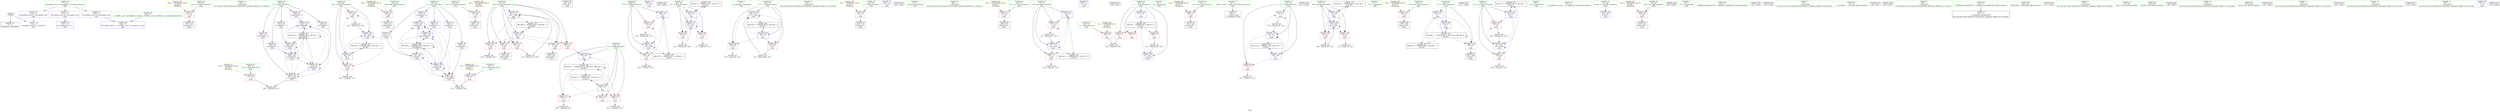 digraph "SVFG" {
	label="SVFG";

	Node0x557f39b95630 [shape=record,color=grey,label="{NodeID: 0\nNullPtr}"];
	Node0x557f39b95630 -> Node0x557f39b94be0[style=solid];
	Node0x557f39b95630 -> Node0x557f39bbb530[style=solid];
	Node0x557f39bb5b70 [shape=record,color=red,label="{NodeID: 97\n134\<--67\n\<--x10\nmain\n}"];
	Node0x557f39bb5b70 -> Node0x557f39bb6be0[style=solid];
	Node0x557f39b95b10 [shape=record,color=green,label="{NodeID: 14\n239\<--1\n\<--dummyObj\nCan only get source location for instruction, argument, global var or function.}"];
	Node0x557f39bd5920 [shape=record,color=yellow,style=double,label="{NodeID: 277\n10V_1 = ENCHI(MR_10V_0)\npts\{56 \}\nFun[main]}"];
	Node0x557f39bd5920 -> Node0x557f39bb8630[style=dashed];
	Node0x557f39bb66d0 [shape=record,color=red,label="{NodeID: 111\n217\<--85\n\<--i62\nmain\n}"];
	Node0x557f39bb66d0 -> Node0x557f39bc0d40[style=solid];
	Node0x557f39b97240 [shape=record,color=green,label="{NodeID: 28\n55\<--56\nr2\<--r2_field_insensitive\nmain\n}"];
	Node0x557f39b97240 -> Node0x557f39bb8630[style=solid];
	Node0x557f39bd6560 [shape=record,color=yellow,style=double,label="{NodeID: 291\n38V_1 = ENCHI(MR_38V_0)\npts\{88 \}\nFun[main]}"];
	Node0x557f39bd6560 -> Node0x557f39bb67a0[style=dashed];
	Node0x557f39bbb1f0 [shape=record,color=red,label="{NodeID: 125\n249\<--248\n\<--arrayidx89\nmain\n}"];
	Node0x557f39bbb1f0 -> Node0x557f39bc1940[style=solid];
	Node0x557f39b97da0 [shape=record,color=green,label="{NodeID: 42\n83\<--84\nx55\<--x55_field_insensitive\nmain\n}"];
	Node0x557f39b97da0 -> Node0x557f39bb6530[style=solid];
	Node0x557f39bc17c0 [shape=record,color=grey,label="{NodeID: 222\n243 = cmp(242, 244, )\n}"];
	Node0x557f39bbbd50 [shape=record,color=blue,label="{NodeID: 139\n152\<--154\narrayidx24\<--\nmain\n}"];
	Node0x557f39bbbd50 -> Node0x557f39bbb1f0[style=dashed];
	Node0x557f39bbbd50 -> Node0x557f39bbbd50[style=dashed];
	Node0x557f39bbbd50 -> Node0x557f39bbbfc0[style=dashed];
	Node0x557f39bbbd50 -> Node0x557f39bd0a60[style=dashed];
	Node0x557f39bb6ac0 [shape=record,color=black,label="{NodeID: 56\n46\<--100\nmain_ret\<--\nmain\n}"];
	Node0x557f39bbc8b0 [shape=record,color=blue,label="{NodeID: 153\n89\<--100\ni73\<--\nmain\n}"];
	Node0x557f39bbc8b0 -> Node0x557f39bb6870[style=dashed];
	Node0x557f39bbc8b0 -> Node0x557f39bb6940[style=dashed];
	Node0x557f39bbc8b0 -> Node0x557f39bbca50[style=dashed];
	Node0x557f39bbc8b0 -> Node0x557f39bcf660[style=dashed];
	Node0x557f39bb7520 [shape=record,color=purple,label="{NodeID: 70\n283\<--11\n\<--.str.1\nmain\n}"];
	Node0x557f39be6ef0 [shape=record,color=black,label="{NodeID: 333\n149 = PHI()\n}"];
	Node0x557f39bcd460 [shape=record,color=black,label="{NodeID: 250\nMR_16V_2 = PHI(MR_16V_4, MR_16V_1, )\npts\{66 \}\n}"];
	Node0x557f39bcd460 -> Node0x557f39bbba10[style=dashed];
	Node0x557f39bb8080 [shape=record,color=purple,label="{NodeID: 84\n229\<--59\narrayidx80\<--b\nmain\n}"];
	Node0x557f39bb8080 -> Node0x557f39bbc980[style=solid];
	Node0x557f39b967c0 [shape=record,color=green,label="{NodeID: 1\n7\<--1\n__dso_handle\<--dummyObj\nGlob }"];
	Node0x557f39bb5c40 [shape=record,color=red,label="{NodeID: 98\n146\<--69\n\<--i17\nmain\n}"];
	Node0x557f39bb5c40 -> Node0x557f39bc1f40[style=solid];
	Node0x557f39b95be0 [shape=record,color=green,label="{NodeID: 15\n244\<--1\n\<--dummyObj\nCan only get source location for instruction, argument, global var or function.}"];
	Node0x557f39bb67a0 [shape=record,color=red,label="{NodeID: 112\n212\<--87\n\<--x66\nmain\n}"];
	Node0x557f39bb67a0 -> Node0x557f39bb6f70[style=solid];
	Node0x557f39b97310 [shape=record,color=green,label="{NodeID: 29\n57\<--58\na\<--a_field_insensitive\nmain\n}"];
	Node0x557f39b97310 -> Node0x557f39bb7a00[style=solid];
	Node0x557f39b97310 -> Node0x557f39bb7ad0[style=solid];
	Node0x557f39b97310 -> Node0x557f39bb7ba0[style=solid];
	Node0x557f39b97310 -> Node0x557f39bb7c70[style=solid];
	Node0x557f39b97310 -> Node0x557f39bb7d40[style=solid];
	Node0x557f39bbb2c0 [shape=record,color=red,label="{NodeID: 126\n256\<--255\n\<--arrayidx92\nmain\n}"];
	Node0x557f39bbb2c0 -> Node0x557f39bc1c40[style=solid];
	Node0x557f39b97e70 [shape=record,color=green,label="{NodeID: 43\n85\<--86\ni62\<--i62_field_insensitive\nmain\n}"];
	Node0x557f39b97e70 -> Node0x557f39bb6600[style=solid];
	Node0x557f39b97e70 -> Node0x557f39bb66d0[style=solid];
	Node0x557f39b97e70 -> Node0x557f39bbc640[style=solid];
	Node0x557f39b97e70 -> Node0x557f39bbc7e0[style=solid];
	Node0x557f39bc1940 [shape=record,color=grey,label="{NodeID: 223\n251 = cmp(249, 250, )\n}"];
	Node0x557f39bbbe20 [shape=record,color=blue,label="{NodeID: 140\n69\<--157\ni17\<--inc26\nmain\n}"];
	Node0x557f39bbbe20 -> Node0x557f39bb5c40[style=dashed];
	Node0x557f39bbbe20 -> Node0x557f39bb5d10[style=dashed];
	Node0x557f39bbbe20 -> Node0x557f39bbbe20[style=dashed];
	Node0x557f39bbbe20 -> Node0x557f39bce170[style=dashed];
	Node0x557f39bb6b50 [shape=record,color=black,label="{NodeID: 57\n120\<--119\nidxprom\<--\nmain\n}"];
	Node0x557f39bbc980 [shape=record,color=blue,label="{NodeID: 154\n229\<--116\narrayidx80\<--\nmain\n}"];
	Node0x557f39bbc980 -> Node0x557f39bbb2c0[style=dashed];
	Node0x557f39bbc980 -> Node0x557f39bbc980[style=dashed];
	Node0x557f39bbc980 -> Node0x557f39bd0f60[style=dashed];
	Node0x557f39bb75f0 [shape=record,color=purple,label="{NodeID: 71\n291\<--13\n\<--.str.2\nmain\n}"];
	Node0x557f39be6ff0 [shape=record,color=black,label="{NodeID: 334\n181 = PHI()\n}"];
	Node0x557f39bce170 [shape=record,color=black,label="{NodeID: 251\nMR_20V_2 = PHI(MR_20V_4, MR_20V_1, )\npts\{70 \}\n}"];
	Node0x557f39bce170 -> Node0x557f39bbbc80[style=dashed];
	Node0x557f39bb8150 [shape=record,color=purple,label="{NodeID: 85\n255\<--59\narrayidx92\<--b\nmain\n}"];
	Node0x557f39bb8150 -> Node0x557f39bbb2c0[style=solid];
	Node0x557f39b96670 [shape=record,color=green,label="{NodeID: 2\n8\<--1\n_ZSt3cin\<--dummyObj\nGlob }"];
	Node0x557f39bb5d10 [shape=record,color=red,label="{NodeID: 99\n156\<--69\n\<--i17\nmain\n}"];
	Node0x557f39bb5d10 -> Node0x557f39bc1040[style=solid];
	Node0x557f39b95cb0 [shape=record,color=green,label="{NodeID: 16\n267\<--1\n\<--dummyObj\nCan only get source location for instruction, argument, global var or function.}"];
	Node0x557f39bd5ae0 [shape=record,color=yellow,style=double,label="{NodeID: 279\n14V_1 = ENCHI(MR_14V_0)\npts\{64 \}\nFun[main]}"];
	Node0x557f39bd5ae0 -> Node0x557f39bb88a0[style=dashed];
	Node0x557f39bb6870 [shape=record,color=red,label="{NodeID: 113\n223\<--89\n\<--i73\nmain\n}"];
	Node0x557f39bb6870 -> Node0x557f39bc1dc0[style=solid];
	Node0x557f39b973e0 [shape=record,color=green,label="{NodeID: 30\n59\<--60\nb\<--b_field_insensitive\nmain\n}"];
	Node0x557f39b973e0 -> Node0x557f39bb7e10[style=solid];
	Node0x557f39b973e0 -> Node0x557f39bb7ee0[style=solid];
	Node0x557f39b973e0 -> Node0x557f39bb7fb0[style=solid];
	Node0x557f39b973e0 -> Node0x557f39bb8080[style=solid];
	Node0x557f39b973e0 -> Node0x557f39bb8150[style=solid];
	Node0x557f39bd6720 [shape=record,color=yellow,style=double,label="{NodeID: 293\n42V_1 = ENCHI(MR_42V_0)\npts\{92 \}\nFun[main]}"];
	Node0x557f39bd6720 -> Node0x557f39bb6a10[style=dashed];
	Node0x557f39bbb390 [shape=record,color=blue,label="{NodeID: 127\n317\<--18\nllvm.global_ctors_0\<--\nGlob }"];
	Node0x557f39b97f40 [shape=record,color=green,label="{NodeID: 44\n87\<--88\nx66\<--x66_field_insensitive\nmain\n}"];
	Node0x557f39b97f40 -> Node0x557f39bb67a0[style=solid];
	Node0x557f39bc1ac0 [shape=record,color=grey,label="{NodeID: 224\n289 = cmp(288, 237, )\n}"];
	Node0x557f39bbbef0 [shape=record,color=blue,label="{NodeID: 141\n73\<--100\ni28\<--\nmain\n}"];
	Node0x557f39bbbef0 -> Node0x557f39bb5eb0[style=dashed];
	Node0x557f39bbbef0 -> Node0x557f39bb5f80[style=dashed];
	Node0x557f39bbbef0 -> Node0x557f39bbc090[style=dashed];
	Node0x557f39bbbef0 -> Node0x557f39bce260[style=dashed];
	Node0x557f39bb6be0 [shape=record,color=black,label="{NodeID: 58\n135\<--134\nidxprom12\<--\nmain\n}"];
	Node0x557f39bbca50 [shape=record,color=blue,label="{NodeID: 155\n89\<--233\ni73\<--inc82\nmain\n}"];
	Node0x557f39bbca50 -> Node0x557f39bb6870[style=dashed];
	Node0x557f39bbca50 -> Node0x557f39bb6940[style=dashed];
	Node0x557f39bbca50 -> Node0x557f39bbca50[style=dashed];
	Node0x557f39bbca50 -> Node0x557f39bcf660[style=dashed];
	Node0x557f39bb76c0 [shape=record,color=purple,label="{NodeID: 72\n295\<--15\n\<--.str.3\nmain\n}"];
	Node0x557f39be70f0 [shape=record,color=black,label="{NodeID: 335\n196 = PHI()\n}"];
	Node0x557f39bce260 [shape=record,color=black,label="{NodeID: 252\nMR_24V_2 = PHI(MR_24V_4, MR_24V_1, )\npts\{74 \}\n}"];
	Node0x557f39bce260 -> Node0x557f39bbbef0[style=dashed];
	Node0x557f39bb8220 [shape=record,color=red,label="{NodeID: 86\n108\<--49\n\<--_\nmain\n}"];
	Node0x557f39bb8220 -> Node0x557f39bc2240[style=solid];
	Node0x557f39b93530 [shape=record,color=green,label="{NodeID: 3\n9\<--1\n.str\<--dummyObj\nGlob }"];
	Node0x557f39bb5de0 [shape=record,color=red,label="{NodeID: 100\n150\<--71\n\<--x21\nmain\n}"];
	Node0x557f39bb5de0 -> Node0x557f39bb6c70[style=solid];
	Node0x557f39b95d80 [shape=record,color=green,label="{NodeID: 17\n4\<--6\n_ZStL8__ioinit\<--_ZStL8__ioinit_field_insensitive\nGlob }"];
	Node0x557f39b95d80 -> Node0x557f39bb7380[style=solid];
	Node0x557f39bb6940 [shape=record,color=red,label="{NodeID: 114\n232\<--89\n\<--i73\nmain\n}"];
	Node0x557f39bb6940 -> Node0x557f39bc0c40[style=solid];
	Node0x557f39b974b0 [shape=record,color=green,label="{NodeID: 31\n61\<--62\ni\<--i_field_insensitive\nmain\n}"];
	Node0x557f39b974b0 -> Node0x557f39bb8700[style=solid];
	Node0x557f39b974b0 -> Node0x557f39bb87d0[style=solid];
	Node0x557f39b974b0 -> Node0x557f39bbb7a0[style=solid];
	Node0x557f39b974b0 -> Node0x557f39bbb940[style=solid];
	Node0x557f39bbb460 [shape=record,color=blue,label="{NodeID: 128\n318\<--19\nllvm.global_ctors_1\<--_GLOBAL__sub_I_sevenkplus_0_0.cpp\nGlob }"];
	Node0x557f39b98010 [shape=record,color=green,label="{NodeID: 45\n89\<--90\ni73\<--i73_field_insensitive\nmain\n}"];
	Node0x557f39b98010 -> Node0x557f39bb6870[style=solid];
	Node0x557f39b98010 -> Node0x557f39bb6940[style=solid];
	Node0x557f39b98010 -> Node0x557f39bbc8b0[style=solid];
	Node0x557f39b98010 -> Node0x557f39bbca50[style=solid];
	Node0x557f39bc1c40 [shape=record,color=grey,label="{NodeID: 225\n258 = cmp(256, 257, )\n}"];
	Node0x557f39bbbfc0 [shape=record,color=blue,label="{NodeID: 142\n168\<--116\narrayidx35\<--\nmain\n}"];
	Node0x557f39bbbfc0 -> Node0x557f39bbb1f0[style=dashed];
	Node0x557f39bbbfc0 -> Node0x557f39bbbfc0[style=dashed];
	Node0x557f39bbbfc0 -> Node0x557f39bd0a60[style=dashed];
	Node0x557f39bb6c70 [shape=record,color=black,label="{NodeID: 59\n151\<--150\nidxprom23\<--\nmain\n}"];
	Node0x557f39bbcb20 [shape=record,color=blue,label="{NodeID: 156\n93\<--237\nu\<--\nmain\n}"];
	Node0x557f39bbcb20 -> Node0x557f39bbaaa0[style=dashed];
	Node0x557f39bbcb20 -> Node0x557f39bbab70[style=dashed];
	Node0x557f39bbcb20 -> Node0x557f39bbac40[style=dashed];
	Node0x557f39bbcb20 -> Node0x557f39bbcd90[style=dashed];
	Node0x557f39bbcb20 -> Node0x557f39bcc060[style=dashed];
	Node0x557f39bbcb20 -> Node0x557f39bcfb60[style=dashed];
	Node0x557f39bb7790 [shape=record,color=purple,label="{NodeID: 73\n317\<--17\nllvm.global_ctors_0\<--llvm.global_ctors\nGlob }"];
	Node0x557f39bb7790 -> Node0x557f39bbb390[style=solid];
	Node0x557f39be71f0 [shape=record,color=black,label="{NodeID: 336\n211 = PHI()\n}"];
	Node0x557f39bce760 [shape=record,color=black,label="{NodeID: 253\nMR_28V_2 = PHI(MR_28V_4, MR_28V_1, )\npts\{78 \}\n}"];
	Node0x557f39bce760 -> Node0x557f39bbc160[style=dashed];
	Node0x557f39bb82f0 [shape=record,color=red,label="{NodeID: 87\n107\<--51\n\<--__\nmain\n}"];
	Node0x557f39bb82f0 -> Node0x557f39bc2240[style=solid];
	Node0x557f39b94510 [shape=record,color=green,label="{NodeID: 4\n11\<--1\n.str.1\<--dummyObj\nGlob }"];
	Node0x557f39bb5eb0 [shape=record,color=red,label="{NodeID: 101\n162\<--73\n\<--i28\nmain\n}"];
	Node0x557f39bb5eb0 -> Node0x557f39bc29c0[style=solid];
	Node0x557f39b96a60 [shape=record,color=green,label="{NodeID: 18\n17\<--21\nllvm.global_ctors\<--llvm.global_ctors_field_insensitive\nGlob }"];
	Node0x557f39b96a60 -> Node0x557f39bb7790[style=solid];
	Node0x557f39b96a60 -> Node0x557f39bb7860[style=solid];
	Node0x557f39b96a60 -> Node0x557f39bb7930[style=solid];
	Node0x557f39bd5ca0 [shape=record,color=yellow,style=double,label="{NodeID: 281\n18V_1 = ENCHI(MR_18V_0)\npts\{68 \}\nFun[main]}"];
	Node0x557f39bd5ca0 -> Node0x557f39bb5b70[style=dashed];
	Node0x557f39bb6a10 [shape=record,color=red,label="{NodeID: 115\n227\<--91\n\<--x77\nmain\n}"];
	Node0x557f39bb6a10 -> Node0x557f39bb7040[style=solid];
	Node0x557f39b97580 [shape=record,color=green,label="{NodeID: 32\n63\<--64\nx\<--x_field_insensitive\nmain\n}"];
	Node0x557f39b97580 -> Node0x557f39bb88a0[style=solid];
	Node0x557f39bb96b0 [shape=record,color=grey,label="{NodeID: 212\n272 = Binary(271, 105, )\n}"];
	Node0x557f39bb96b0 -> Node0x557f39bbcf30[style=solid];
	Node0x557f39bbb530 [shape=record,color=blue, style = dotted,label="{NodeID: 129\n319\<--3\nllvm.global_ctors_2\<--dummyVal\nGlob }"];
	Node0x557f39b980e0 [shape=record,color=green,label="{NodeID: 46\n91\<--92\nx77\<--x77_field_insensitive\nmain\n}"];
	Node0x557f39b980e0 -> Node0x557f39bb6a10[style=solid];
	Node0x557f39bc1dc0 [shape=record,color=grey,label="{NodeID: 226\n224 = cmp(223, 116, )\n}"];
	Node0x557f39bbc090 [shape=record,color=blue,label="{NodeID: 143\n73\<--172\ni28\<--inc37\nmain\n}"];
	Node0x557f39bbc090 -> Node0x557f39bb5eb0[style=dashed];
	Node0x557f39bbc090 -> Node0x557f39bb5f80[style=dashed];
	Node0x557f39bbc090 -> Node0x557f39bbc090[style=dashed];
	Node0x557f39bbc090 -> Node0x557f39bce260[style=dashed];
	Node0x557f39bb6d00 [shape=record,color=black,label="{NodeID: 60\n167\<--166\nidxprom34\<--\nmain\n}"];
	Node0x557f39bbcbf0 [shape=record,color=blue,label="{NodeID: 157\n95\<--239\nF\<--\nmain\n}"];
	Node0x557f39bbcbf0 -> Node0x557f39bbad10[style=dashed];
	Node0x557f39bbcbf0 -> Node0x557f39bbce60[style=dashed];
	Node0x557f39bbcbf0 -> Node0x557f39bcc560[style=dashed];
	Node0x557f39bbcbf0 -> Node0x557f39bd0060[style=dashed];
	Node0x557f39bb7860 [shape=record,color=purple,label="{NodeID: 74\n318\<--17\nllvm.global_ctors_1\<--llvm.global_ctors\nGlob }"];
	Node0x557f39bb7860 -> Node0x557f39bbb460[style=solid];
	Node0x557f39be72f0 [shape=record,color=black,label="{NodeID: 337\n277 = PHI()\n}"];
	Node0x557f39bcec60 [shape=record,color=black,label="{NodeID: 254\nMR_32V_2 = PHI(MR_32V_4, MR_32V_1, )\npts\{82 \}\n}"];
	Node0x557f39bcec60 -> Node0x557f39bbc3d0[style=dashed];
	Node0x557f39bb83c0 [shape=record,color=red,label="{NodeID: 88\n275\<--51\n\<--__\nmain\n}"];
	Node0x557f39b951e0 [shape=record,color=green,label="{NodeID: 5\n13\<--1\n.str.2\<--dummyObj\nGlob }"];
	Node0x557f39bb5f80 [shape=record,color=red,label="{NodeID: 102\n171\<--73\n\<--i28\nmain\n}"];
	Node0x557f39bb5f80 -> Node0x557f39bc14c0[style=solid];
	Node0x557f39b96af0 [shape=record,color=green,label="{NodeID: 19\n22\<--23\n__cxx_global_var_init\<--__cxx_global_var_init_field_insensitive\n}"];
	Node0x557f39bbaaa0 [shape=record,color=red,label="{NodeID: 116\n260\<--93\n\<--u\nmain\n}"];
	Node0x557f39bbaaa0 -> Node0x557f39bc20c0[style=solid];
	Node0x557f39b97650 [shape=record,color=green,label="{NodeID: 33\n65\<--66\ni6\<--i6_field_insensitive\nmain\n}"];
	Node0x557f39b97650 -> Node0x557f39bb8970[style=solid];
	Node0x557f39b97650 -> Node0x557f39bb5aa0[style=solid];
	Node0x557f39b97650 -> Node0x557f39bbba10[style=solid];
	Node0x557f39b97650 -> Node0x557f39bbbbb0[style=solid];
	Node0x557f39bb9830 [shape=record,color=grey,label="{NodeID: 213\n141 = Binary(140, 105, )\n}"];
	Node0x557f39bb9830 -> Node0x557f39bbbbb0[style=solid];
	Node0x557f39bbb600 [shape=record,color=blue,label="{NodeID: 130\n47\<--100\nretval\<--\nmain\n}"];
	Node0x557f39b981b0 [shape=record,color=green,label="{NodeID: 47\n93\<--94\nu\<--u_field_insensitive\nmain\n}"];
	Node0x557f39b981b0 -> Node0x557f39bbaaa0[style=solid];
	Node0x557f39b981b0 -> Node0x557f39bbab70[style=solid];
	Node0x557f39b981b0 -> Node0x557f39bbac40[style=solid];
	Node0x557f39b981b0 -> Node0x557f39bbcb20[style=solid];
	Node0x557f39b981b0 -> Node0x557f39bbcd90[style=solid];
	Node0x557f39bc1f40 [shape=record,color=grey,label="{NodeID: 227\n147 = cmp(146, 116, )\n}"];
	Node0x557f39bbc160 [shape=record,color=blue,label="{NodeID: 144\n77\<--100\ni40\<--\nmain\n}"];
	Node0x557f39bbc160 -> Node0x557f39bb6120[style=dashed];
	Node0x557f39bbc160 -> Node0x557f39bb61f0[style=dashed];
	Node0x557f39bbc160 -> Node0x557f39bbc300[style=dashed];
	Node0x557f39bbc160 -> Node0x557f39bce760[style=dashed];
	Node0x557f39bb6dd0 [shape=record,color=black,label="{NodeID: 61\n183\<--182\nidxprom46\<--\nmain\n}"];
	Node0x557f39bbccc0 [shape=record,color=blue,label="{NodeID: 158\n97\<--105\ni84\<--\nmain\n}"];
	Node0x557f39bbccc0 -> Node0x557f39bbade0[style=dashed];
	Node0x557f39bbccc0 -> Node0x557f39bbaeb0[style=dashed];
	Node0x557f39bbccc0 -> Node0x557f39bbaf80[style=dashed];
	Node0x557f39bbccc0 -> Node0x557f39bbb050[style=dashed];
	Node0x557f39bbccc0 -> Node0x557f39bbb120[style=dashed];
	Node0x557f39bbccc0 -> Node0x557f39bbcf30[style=dashed];
	Node0x557f39bbccc0 -> Node0x557f39bd0560[style=dashed];
	Node0x557f39bb7930 [shape=record,color=purple,label="{NodeID: 75\n319\<--17\nllvm.global_ctors_2\<--llvm.global_ctors\nGlob }"];
	Node0x557f39bb7930 -> Node0x557f39bbb530[style=solid];
	Node0x557f39be73f0 [shape=record,color=black,label="{NodeID: 338\n284 = PHI()\n}"];
	Node0x557f39bcf160 [shape=record,color=black,label="{NodeID: 255\nMR_36V_2 = PHI(MR_36V_4, MR_36V_1, )\npts\{86 \}\n}"];
	Node0x557f39bcf160 -> Node0x557f39bbc640[style=dashed];
	Node0x557f39bb8490 [shape=record,color=red,label="{NodeID: 89\n300\<--51\n\<--__\nmain\n}"];
	Node0x557f39bb8490 -> Node0x557f39bc1640[style=solid];
	Node0x557f39b95270 [shape=record,color=green,label="{NodeID: 6\n15\<--1\n.str.3\<--dummyObj\nGlob }"];
	Node0x557f39bb6050 [shape=record,color=red,label="{NodeID: 103\n166\<--75\n\<--x32\nmain\n}"];
	Node0x557f39bb6050 -> Node0x557f39bb6d00[style=solid];
	Node0x557f39b96bc0 [shape=record,color=green,label="{NodeID: 20\n26\<--27\n_ZNSt8ios_base4InitC1Ev\<--_ZNSt8ios_base4InitC1Ev_field_insensitive\n}"];
	Node0x557f39bd5e60 [shape=record,color=yellow,style=double,label="{NodeID: 283\n22V_1 = ENCHI(MR_22V_0)\npts\{72 \}\nFun[main]}"];
	Node0x557f39bd5e60 -> Node0x557f39bb5de0[style=dashed];
	Node0x557f39bbab70 [shape=record,color=red,label="{NodeID: 117\n288\<--93\n\<--u\nmain\n}"];
	Node0x557f39bbab70 -> Node0x557f39bc1ac0[style=solid];
	Node0x557f39b97720 [shape=record,color=green,label="{NodeID: 34\n67\<--68\nx10\<--x10_field_insensitive\nmain\n}"];
	Node0x557f39b97720 -> Node0x557f39bb5b70[style=solid];
	Node0x557f39bc0c40 [shape=record,color=grey,label="{NodeID: 214\n233 = Binary(232, 105, )\n}"];
	Node0x557f39bc0c40 -> Node0x557f39bbca50[style=solid];
	Node0x557f39bbb6d0 [shape=record,color=blue,label="{NodeID: 131\n51\<--105\n__\<--\nmain\n}"];
	Node0x557f39bbb6d0 -> Node0x557f39bcca60[style=dashed];
	Node0x557f39b98280 [shape=record,color=green,label="{NodeID: 48\n95\<--96\nF\<--F_field_insensitive\nmain\n}"];
	Node0x557f39b98280 -> Node0x557f39bbad10[style=solid];
	Node0x557f39b98280 -> Node0x557f39bbcbf0[style=solid];
	Node0x557f39b98280 -> Node0x557f39bbce60[style=solid];
	Node0x557f39bc20c0 [shape=record,color=grey,label="{NodeID: 228\n261 = cmp(260, 237, )\n}"];
	Node0x557f39bbc230 [shape=record,color=blue,label="{NodeID: 145\n184\<--105\narrayidx47\<--\nmain\n}"];
	Node0x557f39bbc230 -> Node0x557f39bbb2c0[style=dashed];
	Node0x557f39bbc230 -> Node0x557f39bbc230[style=dashed];
	Node0x557f39bbc230 -> Node0x557f39bbc4a0[style=dashed];
	Node0x557f39bbc230 -> Node0x557f39bbc710[style=dashed];
	Node0x557f39bbc230 -> Node0x557f39bbc980[style=dashed];
	Node0x557f39bbc230 -> Node0x557f39bd0f60[style=dashed];
	Node0x557f39bb6ea0 [shape=record,color=black,label="{NodeID: 62\n198\<--197\nidxprom57\<--\nmain\n}"];
	Node0x557f39928840 [shape=record,color=black,label="{NodeID: 325\n101 = PHI()\n}"];
	Node0x557f39bbcd90 [shape=record,color=blue,label="{NodeID: 159\n93\<--263\nu\<--\nmain\n}"];
	Node0x557f39bbcd90 -> Node0x557f39bcc060[style=dashed];
	Node0x557f39bb7a00 [shape=record,color=purple,label="{NodeID: 76\n121\<--57\narrayidx\<--a\nmain\n}"];
	Node0x557f39bb7a00 -> Node0x557f39bbb870[style=solid];
	Node0x557f39be74f0 [shape=record,color=black,label="{NodeID: 339\n292 = PHI()\n}"];
	Node0x557f39bcf660 [shape=record,color=black,label="{NodeID: 256\nMR_40V_2 = PHI(MR_40V_4, MR_40V_1, )\npts\{90 \}\n}"];
	Node0x557f39bcf660 -> Node0x557f39bbc8b0[style=dashed];
	Node0x557f39bb8560 [shape=record,color=red,label="{NodeID: 90\n250\<--53\n\<--r1\nmain\n}"];
	Node0x557f39bb8560 -> Node0x557f39bc1940[style=solid];
	Node0x557f39b95340 [shape=record,color=green,label="{NodeID: 7\n18\<--1\n\<--dummyObj\nCan only get source location for instruction, argument, global var or function.}"];
	Node0x557f39bb6120 [shape=record,color=red,label="{NodeID: 104\n178\<--77\n\<--i40\nmain\n}"];
	Node0x557f39bb6120 -> Node0x557f39bc26c0[style=solid];
	Node0x557f39b96c90 [shape=record,color=green,label="{NodeID: 21\n32\<--33\n__cxa_atexit\<--__cxa_atexit_field_insensitive\n}"];
	Node0x557f39bbac40 [shape=record,color=red,label="{NodeID: 118\n294\<--93\n\<--u\nmain\n}"];
	Node0x557f39b977f0 [shape=record,color=green,label="{NodeID: 35\n69\<--70\ni17\<--i17_field_insensitive\nmain\n}"];
	Node0x557f39b977f0 -> Node0x557f39bb5c40[style=solid];
	Node0x557f39b977f0 -> Node0x557f39bb5d10[style=solid];
	Node0x557f39b977f0 -> Node0x557f39bbbc80[style=solid];
	Node0x557f39b977f0 -> Node0x557f39bbbe20[style=solid];
	Node0x557f39bc0d40 [shape=record,color=grey,label="{NodeID: 215\n218 = Binary(217, 105, )\n}"];
	Node0x557f39bc0d40 -> Node0x557f39bbc7e0[style=solid];
	Node0x557f39bbb7a0 [shape=record,color=blue,label="{NodeID: 132\n61\<--100\ni\<--\nmain\n}"];
	Node0x557f39bbb7a0 -> Node0x557f39bb8700[style=dashed];
	Node0x557f39bbb7a0 -> Node0x557f39bb87d0[style=dashed];
	Node0x557f39bbb7a0 -> Node0x557f39bbb940[style=dashed];
	Node0x557f39bbb7a0 -> Node0x557f39bccf60[style=dashed];
	Node0x557f39b98350 [shape=record,color=green,label="{NodeID: 49\n97\<--98\ni84\<--i84_field_insensitive\nmain\n}"];
	Node0x557f39b98350 -> Node0x557f39bbade0[style=solid];
	Node0x557f39b98350 -> Node0x557f39bbaeb0[style=solid];
	Node0x557f39b98350 -> Node0x557f39bbaf80[style=solid];
	Node0x557f39b98350 -> Node0x557f39bbb050[style=solid];
	Node0x557f39b98350 -> Node0x557f39bbb120[style=solid];
	Node0x557f39b98350 -> Node0x557f39bbccc0[style=solid];
	Node0x557f39b98350 -> Node0x557f39bbcf30[style=solid];
	Node0x557f39bc2240 [shape=record,color=grey,label="{NodeID: 229\n109 = cmp(107, 108, )\n}"];
	Node0x557f39bbc300 [shape=record,color=blue,label="{NodeID: 146\n77\<--188\ni40\<--inc49\nmain\n}"];
	Node0x557f39bbc300 -> Node0x557f39bb6120[style=dashed];
	Node0x557f39bbc300 -> Node0x557f39bb61f0[style=dashed];
	Node0x557f39bbc300 -> Node0x557f39bbc300[style=dashed];
	Node0x557f39bbc300 -> Node0x557f39bce760[style=dashed];
	Node0x557f39bb6f70 [shape=record,color=black,label="{NodeID: 63\n213\<--212\nidxprom68\<--\nmain\n}"];
	Node0x557f39be67f0 [shape=record,color=black,label="{NodeID: 326\n29 = PHI()\n}"];
	Node0x557f39bbce60 [shape=record,color=blue,label="{NodeID: 160\n95\<--267\nF\<--\nmain\n}"];
	Node0x557f39bbce60 -> Node0x557f39bcc560[style=dashed];
	Node0x557f39bb7ad0 [shape=record,color=purple,label="{NodeID: 77\n136\<--57\narrayidx13\<--a\nmain\n}"];
	Node0x557f39bb7ad0 -> Node0x557f39bbbae0[style=solid];
	Node0x557f39be75f0 [shape=record,color=black,label="{NodeID: 340\n296 = PHI()\n}"];
	Node0x557f39bcfb60 [shape=record,color=black,label="{NodeID: 257\nMR_44V_2 = PHI(MR_44V_4, MR_44V_1, )\npts\{94 \}\n}"];
	Node0x557f39bcfb60 -> Node0x557f39bbcb20[style=dashed];
	Node0x557f39bb8630 [shape=record,color=red,label="{NodeID: 91\n257\<--55\n\<--r2\nmain\n}"];
	Node0x557f39bb8630 -> Node0x557f39bc1c40[style=solid];
	Node0x557f39b953d0 [shape=record,color=green,label="{NodeID: 8\n100\<--1\n\<--dummyObj\nCan only get source location for instruction, argument, global var or function.}"];
	Node0x557f39bb61f0 [shape=record,color=red,label="{NodeID: 105\n187\<--77\n\<--i40\nmain\n}"];
	Node0x557f39bb61f0 -> Node0x557f39bc1340[style=solid];
	Node0x557f39b96d60 [shape=record,color=green,label="{NodeID: 22\n31\<--37\n_ZNSt8ios_base4InitD1Ev\<--_ZNSt8ios_base4InitD1Ev_field_insensitive\n}"];
	Node0x557f39b96d60 -> Node0x557f39b94cb0[style=solid];
	Node0x557f39bd6020 [shape=record,color=yellow,style=double,label="{NodeID: 285\n26V_1 = ENCHI(MR_26V_0)\npts\{76 \}\nFun[main]}"];
	Node0x557f39bd6020 -> Node0x557f39bb6050[style=dashed];
	Node0x557f39bbad10 [shape=record,color=red,label="{NodeID: 119\n280\<--95\n\<--F\nmain\n}"];
	Node0x557f39bbad10 -> Node0x557f39bb72b0[style=solid];
	Node0x557f39b978c0 [shape=record,color=green,label="{NodeID: 36\n71\<--72\nx21\<--x21_field_insensitive\nmain\n}"];
	Node0x557f39b978c0 -> Node0x557f39bb5de0[style=solid];
	Node0x557f39bc0ec0 [shape=record,color=grey,label="{NodeID: 216\n203 = Binary(202, 105, )\n}"];
	Node0x557f39bc0ec0 -> Node0x557f39bbc570[style=solid];
	Node0x557f39bbb870 [shape=record,color=blue,label="{NodeID: 133\n121\<--105\narrayidx\<--\nmain\n}"];
	Node0x557f39bbb870 -> Node0x557f39bbb1f0[style=dashed];
	Node0x557f39bbb870 -> Node0x557f39bbb870[style=dashed];
	Node0x557f39bbb870 -> Node0x557f39bbbae0[style=dashed];
	Node0x557f39bbb870 -> Node0x557f39bbbd50[style=dashed];
	Node0x557f39bbb870 -> Node0x557f39bbbfc0[style=dashed];
	Node0x557f39bbb870 -> Node0x557f39bd0a60[style=dashed];
	Node0x557f39b98420 [shape=record,color=green,label="{NodeID: 50\n102\<--103\n_ZNSirsERi\<--_ZNSirsERi_field_insensitive\n}"];
	Node0x557f39bc23c0 [shape=record,color=grey,label="{NodeID: 230\n209 = cmp(208, 116, )\n}"];
	Node0x557f39bbc3d0 [shape=record,color=blue,label="{NodeID: 147\n81\<--100\ni51\<--\nmain\n}"];
	Node0x557f39bbc3d0 -> Node0x557f39bb6390[style=dashed];
	Node0x557f39bbc3d0 -> Node0x557f39bb6460[style=dashed];
	Node0x557f39bbc3d0 -> Node0x557f39bbc570[style=dashed];
	Node0x557f39bbc3d0 -> Node0x557f39bcec60[style=dashed];
	Node0x557f39bb7040 [shape=record,color=black,label="{NodeID: 64\n228\<--227\nidxprom79\<--\nmain\n}"];
	Node0x557f39be68f0 [shape=record,color=black,label="{NodeID: 327\n111 = PHI()\n}"];
	Node0x557f39bbcf30 [shape=record,color=blue,label="{NodeID: 161\n97\<--272\ni84\<--inc98\nmain\n}"];
	Node0x557f39bbcf30 -> Node0x557f39bbade0[style=dashed];
	Node0x557f39bbcf30 -> Node0x557f39bbaeb0[style=dashed];
	Node0x557f39bbcf30 -> Node0x557f39bbaf80[style=dashed];
	Node0x557f39bbcf30 -> Node0x557f39bbb050[style=dashed];
	Node0x557f39bbcf30 -> Node0x557f39bbb120[style=dashed];
	Node0x557f39bbcf30 -> Node0x557f39bbcf30[style=dashed];
	Node0x557f39bbcf30 -> Node0x557f39bd0560[style=dashed];
	Node0x557f39bb7ba0 [shape=record,color=purple,label="{NodeID: 78\n152\<--57\narrayidx24\<--a\nmain\n}"];
	Node0x557f39bb7ba0 -> Node0x557f39bbbd50[style=solid];
	Node0x557f39bd0060 [shape=record,color=black,label="{NodeID: 258\nMR_46V_2 = PHI(MR_46V_4, MR_46V_1, )\npts\{96 \}\n}"];
	Node0x557f39bd0060 -> Node0x557f39bbcbf0[style=dashed];
	Node0x557f39bb8700 [shape=record,color=red,label="{NodeID: 92\n114\<--61\n\<--i\nmain\n}"];
	Node0x557f39bb8700 -> Node0x557f39bc2540[style=solid];
	Node0x557f39b95460 [shape=record,color=green,label="{NodeID: 9\n105\<--1\n\<--dummyObj\nCan only get source location for instruction, argument, global var or function.}"];
	Node0x557f39bb62c0 [shape=record,color=red,label="{NodeID: 106\n182\<--79\n\<--x44\nmain\n}"];
	Node0x557f39bb62c0 -> Node0x557f39bb6dd0[style=solid];
	Node0x557f39b96e30 [shape=record,color=green,label="{NodeID: 23\n44\<--45\nmain\<--main_field_insensitive\n}"];
	Node0x557f39bbade0 [shape=record,color=red,label="{NodeID: 120\n242\<--97\n\<--i84\nmain\n}"];
	Node0x557f39bbade0 -> Node0x557f39bc17c0[style=solid];
	Node0x557f39b97990 [shape=record,color=green,label="{NodeID: 37\n73\<--74\ni28\<--i28_field_insensitive\nmain\n}"];
	Node0x557f39b97990 -> Node0x557f39bb5eb0[style=solid];
	Node0x557f39b97990 -> Node0x557f39bb5f80[style=solid];
	Node0x557f39b97990 -> Node0x557f39bbbef0[style=solid];
	Node0x557f39b97990 -> Node0x557f39bbc090[style=solid];
	Node0x557f39bc1040 [shape=record,color=grey,label="{NodeID: 217\n157 = Binary(156, 105, )\n}"];
	Node0x557f39bc1040 -> Node0x557f39bbbe20[style=solid];
	Node0x557f39bbb940 [shape=record,color=blue,label="{NodeID: 134\n61\<--125\ni\<--inc\nmain\n}"];
	Node0x557f39bbb940 -> Node0x557f39bb8700[style=dashed];
	Node0x557f39bbb940 -> Node0x557f39bb87d0[style=dashed];
	Node0x557f39bbb940 -> Node0x557f39bbb940[style=dashed];
	Node0x557f39bbb940 -> Node0x557f39bccf60[style=dashed];
	Node0x557f39b94970 [shape=record,color=green,label="{NodeID: 51\n278\<--279\nprintf\<--printf_field_insensitive\n}"];
	Node0x557f39bc2540 [shape=record,color=grey,label="{NodeID: 231\n115 = cmp(114, 116, )\n}"];
	Node0x557f39bbc4a0 [shape=record,color=blue,label="{NodeID: 148\n199\<--138\narrayidx58\<--\nmain\n}"];
	Node0x557f39bbc4a0 -> Node0x557f39bbb2c0[style=dashed];
	Node0x557f39bbc4a0 -> Node0x557f39bbc4a0[style=dashed];
	Node0x557f39bbc4a0 -> Node0x557f39bbc710[style=dashed];
	Node0x557f39bbc4a0 -> Node0x557f39bbc980[style=dashed];
	Node0x557f39bbc4a0 -> Node0x557f39bd0f60[style=dashed];
	Node0x557f39bb7110 [shape=record,color=black,label="{NodeID: 65\n247\<--246\nidxprom88\<--\nmain\n}"];
	Node0x557f39be69f0 [shape=record,color=black,label="{NodeID: 328\n165 = PHI()\n}"];
	Node0x557f39bbd000 [shape=record,color=blue,label="{NodeID: 162\n51\<--301\n__\<--inc112\nmain\n}"];
	Node0x557f39bbd000 -> Node0x557f39bcca60[style=dashed];
	Node0x557f39bb7c70 [shape=record,color=purple,label="{NodeID: 79\n168\<--57\narrayidx35\<--a\nmain\n}"];
	Node0x557f39bb7c70 -> Node0x557f39bbbfc0[style=solid];
	Node0x557f39bd0560 [shape=record,color=black,label="{NodeID: 259\nMR_48V_2 = PHI(MR_48V_4, MR_48V_1, )\npts\{98 \}\n}"];
	Node0x557f39bd0560 -> Node0x557f39bbccc0[style=dashed];
	Node0x557f39bb87d0 [shape=record,color=red,label="{NodeID: 93\n124\<--61\n\<--i\nmain\n}"];
	Node0x557f39bb87d0 -> Node0x557f39bc11c0[style=solid];
	Node0x557f39b957d0 [shape=record,color=green,label="{NodeID: 10\n116\<--1\n\<--dummyObj\nCan only get source location for instruction, argument, global var or function.}"];
	Node0x557f39bb6390 [shape=record,color=red,label="{NodeID: 107\n193\<--81\n\<--i51\nmain\n}"];
	Node0x557f39bb6390 -> Node0x557f39bc2b40[style=solid];
	Node0x557f39b96f00 [shape=record,color=green,label="{NodeID: 24\n47\<--48\nretval\<--retval_field_insensitive\nmain\n}"];
	Node0x557f39b96f00 -> Node0x557f39bbb600[style=solid];
	Node0x557f39bd61e0 [shape=record,color=yellow,style=double,label="{NodeID: 287\n30V_1 = ENCHI(MR_30V_0)\npts\{80 \}\nFun[main]}"];
	Node0x557f39bd61e0 -> Node0x557f39bb62c0[style=dashed];
	Node0x557f39bbaeb0 [shape=record,color=red,label="{NodeID: 121\n246\<--97\n\<--i84\nmain\n}"];
	Node0x557f39bbaeb0 -> Node0x557f39bb7110[style=solid];
	Node0x557f39b97a60 [shape=record,color=green,label="{NodeID: 38\n75\<--76\nx32\<--x32_field_insensitive\nmain\n}"];
	Node0x557f39b97a60 -> Node0x557f39bb6050[style=solid];
	Node0x557f39bc11c0 [shape=record,color=grey,label="{NodeID: 218\n125 = Binary(124, 105, )\n}"];
	Node0x557f39bc11c0 -> Node0x557f39bbb940[style=solid];
	Node0x557f39bbba10 [shape=record,color=blue,label="{NodeID: 135\n65\<--100\ni6\<--\nmain\n}"];
	Node0x557f39bbba10 -> Node0x557f39bb8970[style=dashed];
	Node0x557f39bbba10 -> Node0x557f39bb5aa0[style=dashed];
	Node0x557f39bbba10 -> Node0x557f39bbbbb0[style=dashed];
	Node0x557f39bbba10 -> Node0x557f39bcd460[style=dashed];
	Node0x557f39b94a40 [shape=record,color=green,label="{NodeID: 52\n285\<--286\nputs\<--puts_field_insensitive\n}"];
	Node0x557f39bc26c0 [shape=record,color=grey,label="{NodeID: 232\n179 = cmp(178, 116, )\n}"];
	Node0x557f39bbc570 [shape=record,color=blue,label="{NodeID: 149\n81\<--203\ni51\<--inc60\nmain\n}"];
	Node0x557f39bbc570 -> Node0x557f39bb6390[style=dashed];
	Node0x557f39bbc570 -> Node0x557f39bb6460[style=dashed];
	Node0x557f39bbc570 -> Node0x557f39bbc570[style=dashed];
	Node0x557f39bbc570 -> Node0x557f39bcec60[style=dashed];
	Node0x557f39bb71e0 [shape=record,color=black,label="{NodeID: 66\n254\<--253\nidxprom91\<--\nmain\n}"];
	Node0x557f39be6af0 [shape=record,color=black,label="{NodeID: 329\n175 = PHI()\n}"];
	Node0x557f39bcc060 [shape=record,color=black,label="{NodeID: 246\nMR_44V_7 = PHI(MR_44V_6, MR_44V_4, MR_44V_4, )\npts\{94 \}\n}"];
	Node0x557f39bcc060 -> Node0x557f39bbaaa0[style=dashed];
	Node0x557f39bcc060 -> Node0x557f39bbab70[style=dashed];
	Node0x557f39bcc060 -> Node0x557f39bbac40[style=dashed];
	Node0x557f39bcc060 -> Node0x557f39bbcd90[style=dashed];
	Node0x557f39bcc060 -> Node0x557f39bcc060[style=dashed];
	Node0x557f39bcc060 -> Node0x557f39bcfb60[style=dashed];
	Node0x557f39bb7d40 [shape=record,color=purple,label="{NodeID: 80\n248\<--57\narrayidx89\<--a\nmain\n}"];
	Node0x557f39bb7d40 -> Node0x557f39bbb1f0[style=solid];
	Node0x557f39bd0a60 [shape=record,color=black,label="{NodeID: 260\nMR_50V_2 = PHI(MR_50V_9, MR_50V_1, )\npts\{580000 \}\n}"];
	Node0x557f39bd0a60 -> Node0x557f39bbb1f0[style=dashed];
	Node0x557f39bd0a60 -> Node0x557f39bbb870[style=dashed];
	Node0x557f39bd0a60 -> Node0x557f39bbbae0[style=dashed];
	Node0x557f39bd0a60 -> Node0x557f39bbbd50[style=dashed];
	Node0x557f39bd0a60 -> Node0x557f39bbbfc0[style=dashed];
	Node0x557f39bd0a60 -> Node0x557f39bd0a60[style=dashed];
	Node0x557f39bb88a0 [shape=record,color=red,label="{NodeID: 94\n119\<--63\n\<--x\nmain\n}"];
	Node0x557f39bb88a0 -> Node0x557f39bb6b50[style=solid];
	Node0x557f39b958a0 [shape=record,color=green,label="{NodeID: 11\n138\<--1\n\<--dummyObj\nCan only get source location for instruction, argument, global var or function.}"];
	Node0x557f39bd5680 [shape=record,color=yellow,style=double,label="{NodeID: 274\n4V_1 = ENCHI(MR_4V_0)\npts\{50 \}\nFun[main]}"];
	Node0x557f39bd5680 -> Node0x557f39bb8220[style=dashed];
	Node0x557f39bb6460 [shape=record,color=red,label="{NodeID: 108\n202\<--81\n\<--i51\nmain\n}"];
	Node0x557f39bb6460 -> Node0x557f39bc0ec0[style=solid];
	Node0x557f39b96fd0 [shape=record,color=green,label="{NodeID: 25\n49\<--50\n_\<--__field_insensitive\nmain\n}"];
	Node0x557f39b96fd0 -> Node0x557f39bb8220[style=solid];
	Node0x557f39bbaf80 [shape=record,color=red,label="{NodeID: 122\n253\<--97\n\<--i84\nmain\n}"];
	Node0x557f39bbaf80 -> Node0x557f39bb71e0[style=solid];
	Node0x557f39b97b30 [shape=record,color=green,label="{NodeID: 39\n77\<--78\ni40\<--i40_field_insensitive\nmain\n}"];
	Node0x557f39b97b30 -> Node0x557f39bb6120[style=solid];
	Node0x557f39b97b30 -> Node0x557f39bb61f0[style=solid];
	Node0x557f39b97b30 -> Node0x557f39bbc160[style=solid];
	Node0x557f39b97b30 -> Node0x557f39bbc300[style=solid];
	Node0x557f39bc1340 [shape=record,color=grey,label="{NodeID: 219\n188 = Binary(187, 105, )\n}"];
	Node0x557f39bc1340 -> Node0x557f39bbc300[style=solid];
	Node0x557f39bbbae0 [shape=record,color=blue,label="{NodeID: 136\n136\<--138\narrayidx13\<--\nmain\n}"];
	Node0x557f39bbbae0 -> Node0x557f39bbb1f0[style=dashed];
	Node0x557f39bbbae0 -> Node0x557f39bbbae0[style=dashed];
	Node0x557f39bbbae0 -> Node0x557f39bbbd50[style=dashed];
	Node0x557f39bbbae0 -> Node0x557f39bbbfc0[style=dashed];
	Node0x557f39bbbae0 -> Node0x557f39bd0a60[style=dashed];
	Node0x557f39b94b10 [shape=record,color=green,label="{NodeID: 53\n19\<--313\n_GLOBAL__sub_I_sevenkplus_0_0.cpp\<--_GLOBAL__sub_I_sevenkplus_0_0.cpp_field_insensitive\n}"];
	Node0x557f39b94b10 -> Node0x557f39bbb460[style=solid];
	Node0x557f39bc2840 [shape=record,color=grey,label="{NodeID: 233\n131 = cmp(130, 116, )\n}"];
	Node0x557f39bbc640 [shape=record,color=blue,label="{NodeID: 150\n85\<--100\ni62\<--\nmain\n}"];
	Node0x557f39bbc640 -> Node0x557f39bb6600[style=dashed];
	Node0x557f39bbc640 -> Node0x557f39bb66d0[style=dashed];
	Node0x557f39bbc640 -> Node0x557f39bbc7e0[style=dashed];
	Node0x557f39bbc640 -> Node0x557f39bcf160[style=dashed];
	Node0x557f39bb72b0 [shape=record,color=black,label="{NodeID: 67\n281\<--280\ntobool\<--\nmain\n}"];
	Node0x557f39be6bf0 [shape=record,color=black,label="{NodeID: 330\n226 = PHI()\n}"];
	Node0x557f39bcc560 [shape=record,color=black,label="{NodeID: 247\nMR_46V_7 = PHI(MR_46V_5, MR_46V_4, MR_46V_4, )\npts\{96 \}\n}"];
	Node0x557f39bcc560 -> Node0x557f39bbad10[style=dashed];
	Node0x557f39bcc560 -> Node0x557f39bbce60[style=dashed];
	Node0x557f39bcc560 -> Node0x557f39bcc560[style=dashed];
	Node0x557f39bcc560 -> Node0x557f39bd0060[style=dashed];
	Node0x557f39bb7e10 [shape=record,color=purple,label="{NodeID: 81\n184\<--59\narrayidx47\<--b\nmain\n}"];
	Node0x557f39bb7e10 -> Node0x557f39bbc230[style=solid];
	Node0x557f39bd0f60 [shape=record,color=black,label="{NodeID: 261\nMR_52V_2 = PHI(MR_52V_9, MR_52V_1, )\npts\{600000 \}\n}"];
	Node0x557f39bd0f60 -> Node0x557f39bbb2c0[style=dashed];
	Node0x557f39bd0f60 -> Node0x557f39bbc230[style=dashed];
	Node0x557f39bd0f60 -> Node0x557f39bbc4a0[style=dashed];
	Node0x557f39bd0f60 -> Node0x557f39bbc710[style=dashed];
	Node0x557f39bd0f60 -> Node0x557f39bbc980[style=dashed];
	Node0x557f39bd0f60 -> Node0x557f39bd0f60[style=dashed];
	Node0x557f39bb8970 [shape=record,color=red,label="{NodeID: 95\n130\<--65\n\<--i6\nmain\n}"];
	Node0x557f39bb8970 -> Node0x557f39bc2840[style=solid];
	Node0x557f39b95970 [shape=record,color=green,label="{NodeID: 12\n154\<--1\n\<--dummyObj\nCan only get source location for instruction, argument, global var or function.}"];
	Node0x557f39bb6530 [shape=record,color=red,label="{NodeID: 109\n197\<--83\n\<--x55\nmain\n}"];
	Node0x557f39bb6530 -> Node0x557f39bb6ea0[style=solid];
	Node0x557f39b970a0 [shape=record,color=green,label="{NodeID: 26\n51\<--52\n__\<--___field_insensitive\nmain\n}"];
	Node0x557f39b970a0 -> Node0x557f39bb82f0[style=solid];
	Node0x557f39b970a0 -> Node0x557f39bb83c0[style=solid];
	Node0x557f39b970a0 -> Node0x557f39bb8490[style=solid];
	Node0x557f39b970a0 -> Node0x557f39bbb6d0[style=solid];
	Node0x557f39b970a0 -> Node0x557f39bbd000[style=solid];
	Node0x557f39bd63a0 [shape=record,color=yellow,style=double,label="{NodeID: 289\n34V_1 = ENCHI(MR_34V_0)\npts\{84 \}\nFun[main]}"];
	Node0x557f39bd63a0 -> Node0x557f39bb6530[style=dashed];
	Node0x557f39bbb050 [shape=record,color=red,label="{NodeID: 123\n263\<--97\n\<--i84\nmain\n}"];
	Node0x557f39bbb050 -> Node0x557f39bbcd90[style=solid];
	Node0x557f39b97c00 [shape=record,color=green,label="{NodeID: 40\n79\<--80\nx44\<--x44_field_insensitive\nmain\n}"];
	Node0x557f39b97c00 -> Node0x557f39bb62c0[style=solid];
	Node0x557f39bc14c0 [shape=record,color=grey,label="{NodeID: 220\n172 = Binary(171, 105, )\n}"];
	Node0x557f39bc14c0 -> Node0x557f39bbc090[style=solid];
	Node0x557f39bbbbb0 [shape=record,color=blue,label="{NodeID: 137\n65\<--141\ni6\<--inc15\nmain\n}"];
	Node0x557f39bbbbb0 -> Node0x557f39bb8970[style=dashed];
	Node0x557f39bbbbb0 -> Node0x557f39bb5aa0[style=dashed];
	Node0x557f39bbbbb0 -> Node0x557f39bbbbb0[style=dashed];
	Node0x557f39bbbbb0 -> Node0x557f39bcd460[style=dashed];
	Node0x557f39b94be0 [shape=record,color=black,label="{NodeID: 54\n2\<--3\ndummyVal\<--dummyVal\n}"];
	Node0x557f39bc29c0 [shape=record,color=grey,label="{NodeID: 234\n163 = cmp(162, 116, )\n}"];
	Node0x557f39bbc710 [shape=record,color=blue,label="{NodeID: 151\n214\<--154\narrayidx69\<--\nmain\n}"];
	Node0x557f39bbc710 -> Node0x557f39bbb2c0[style=dashed];
	Node0x557f39bbc710 -> Node0x557f39bbc710[style=dashed];
	Node0x557f39bbc710 -> Node0x557f39bbc980[style=dashed];
	Node0x557f39bbc710 -> Node0x557f39bd0f60[style=dashed];
	Node0x557f39bb7380 [shape=record,color=purple,label="{NodeID: 68\n28\<--4\n\<--_ZStL8__ioinit\n__cxx_global_var_init\n}"];
	Node0x557f39be6cf0 [shape=record,color=black,label="{NodeID: 331\n118 = PHI()\n}"];
	Node0x557f39bcca60 [shape=record,color=black,label="{NodeID: 248\nMR_6V_3 = PHI(MR_6V_4, MR_6V_2, )\npts\{52 \}\n}"];
	Node0x557f39bcca60 -> Node0x557f39bb82f0[style=dashed];
	Node0x557f39bcca60 -> Node0x557f39bb83c0[style=dashed];
	Node0x557f39bcca60 -> Node0x557f39bb8490[style=dashed];
	Node0x557f39bcca60 -> Node0x557f39bbd000[style=dashed];
	Node0x557f39bb7ee0 [shape=record,color=purple,label="{NodeID: 82\n199\<--59\narrayidx58\<--b\nmain\n}"];
	Node0x557f39bb7ee0 -> Node0x557f39bbc4a0[style=solid];
	Node0x557f39bb5aa0 [shape=record,color=red,label="{NodeID: 96\n140\<--65\n\<--i6\nmain\n}"];
	Node0x557f39bb5aa0 -> Node0x557f39bb9830[style=solid];
	Node0x557f39b95a40 [shape=record,color=green,label="{NodeID: 13\n237\<--1\n\<--dummyObj\nCan only get source location for instruction, argument, global var or function.}"];
	Node0x557f39bd5840 [shape=record,color=yellow,style=double,label="{NodeID: 276\n8V_1 = ENCHI(MR_8V_0)\npts\{54 \}\nFun[main]}"];
	Node0x557f39bd5840 -> Node0x557f39bb8560[style=dashed];
	Node0x557f39bb6600 [shape=record,color=red,label="{NodeID: 110\n208\<--85\n\<--i62\nmain\n}"];
	Node0x557f39bb6600 -> Node0x557f39bc23c0[style=solid];
	Node0x557f39b97170 [shape=record,color=green,label="{NodeID: 27\n53\<--54\nr1\<--r1_field_insensitive\nmain\n}"];
	Node0x557f39b97170 -> Node0x557f39bb8560[style=solid];
	Node0x557f39bbb120 [shape=record,color=red,label="{NodeID: 124\n271\<--97\n\<--i84\nmain\n}"];
	Node0x557f39bbb120 -> Node0x557f39bb96b0[style=solid];
	Node0x557f39b97cd0 [shape=record,color=green,label="{NodeID: 41\n81\<--82\ni51\<--i51_field_insensitive\nmain\n}"];
	Node0x557f39b97cd0 -> Node0x557f39bb6390[style=solid];
	Node0x557f39b97cd0 -> Node0x557f39bb6460[style=solid];
	Node0x557f39b97cd0 -> Node0x557f39bbc3d0[style=solid];
	Node0x557f39b97cd0 -> Node0x557f39bbc570[style=solid];
	Node0x557f39bc1640 [shape=record,color=grey,label="{NodeID: 221\n301 = Binary(300, 105, )\n}"];
	Node0x557f39bc1640 -> Node0x557f39bbd000[style=solid];
	Node0x557f39bbbc80 [shape=record,color=blue,label="{NodeID: 138\n69\<--100\ni17\<--\nmain\n}"];
	Node0x557f39bbbc80 -> Node0x557f39bb5c40[style=dashed];
	Node0x557f39bbbc80 -> Node0x557f39bb5d10[style=dashed];
	Node0x557f39bbbc80 -> Node0x557f39bbbe20[style=dashed];
	Node0x557f39bbbc80 -> Node0x557f39bce170[style=dashed];
	Node0x557f39b94cb0 [shape=record,color=black,label="{NodeID: 55\n30\<--31\n\<--_ZNSt8ios_base4InitD1Ev\nCan only get source location for instruction, argument, global var or function.}"];
	Node0x557f39bc2b40 [shape=record,color=grey,label="{NodeID: 235\n194 = cmp(193, 116, )\n}"];
	Node0x557f39bbc7e0 [shape=record,color=blue,label="{NodeID: 152\n85\<--218\ni62\<--inc71\nmain\n}"];
	Node0x557f39bbc7e0 -> Node0x557f39bb6600[style=dashed];
	Node0x557f39bbc7e0 -> Node0x557f39bb66d0[style=dashed];
	Node0x557f39bbc7e0 -> Node0x557f39bbc7e0[style=dashed];
	Node0x557f39bbc7e0 -> Node0x557f39bcf160[style=dashed];
	Node0x557f39bb7450 [shape=record,color=purple,label="{NodeID: 69\n276\<--9\n\<--.str\nmain\n}"];
	Node0x557f39be6df0 [shape=record,color=black,label="{NodeID: 332\n133 = PHI()\n}"];
	Node0x557f39bccf60 [shape=record,color=black,label="{NodeID: 249\nMR_12V_2 = PHI(MR_12V_4, MR_12V_1, )\npts\{62 \}\n}"];
	Node0x557f39bccf60 -> Node0x557f39bbb7a0[style=dashed];
	Node0x557f39bb7fb0 [shape=record,color=purple,label="{NodeID: 83\n214\<--59\narrayidx69\<--b\nmain\n}"];
	Node0x557f39bb7fb0 -> Node0x557f39bbc710[style=solid];
}
